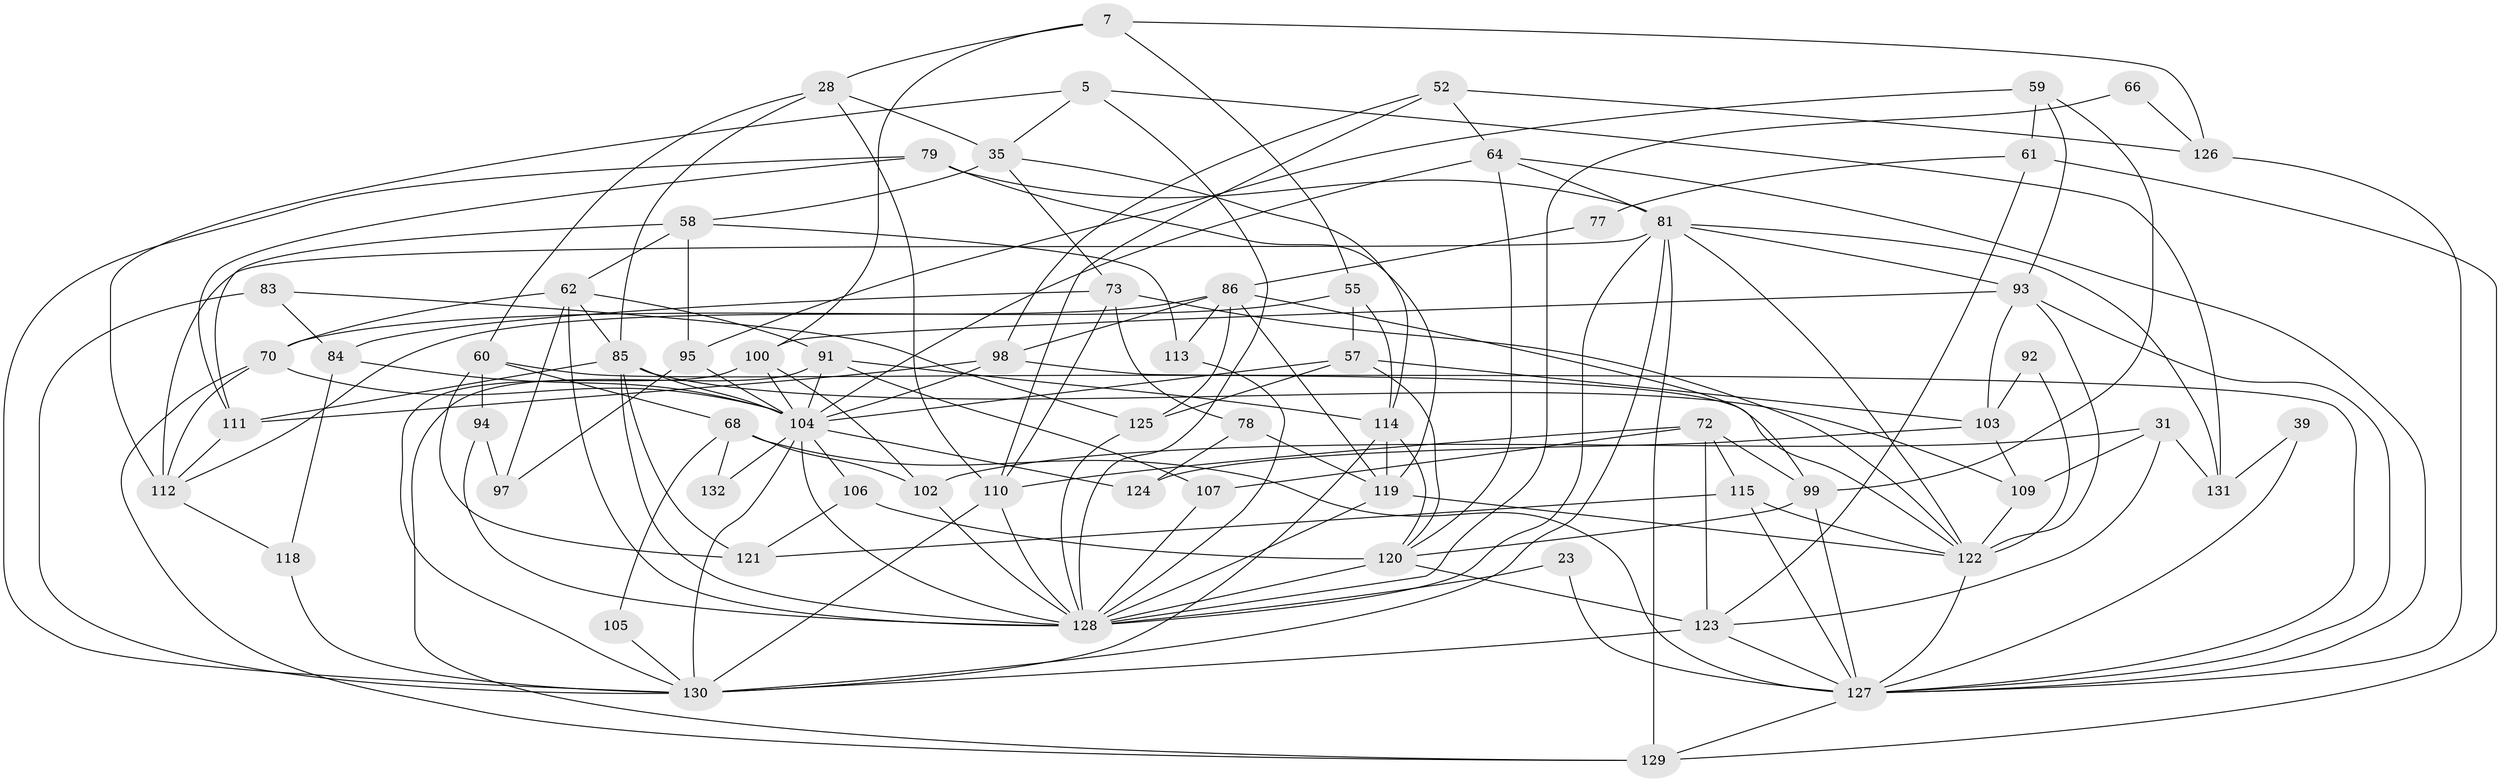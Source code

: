 // original degree distribution, {3: 0.2727272727272727, 4: 0.2803030303030303, 5: 0.22727272727272727, 8: 0.03787878787878788, 6: 0.045454545454545456, 2: 0.12121212121212122, 7: 0.015151515151515152}
// Generated by graph-tools (version 1.1) at 2025/52/03/09/25 04:52:18]
// undirected, 66 vertices, 163 edges
graph export_dot {
graph [start="1"]
  node [color=gray90,style=filled];
  5;
  7;
  23;
  28;
  31;
  35;
  39;
  52;
  55;
  57;
  58;
  59;
  60 [super="+51"];
  61;
  62 [super="+48"];
  64;
  66;
  68 [super="+50"];
  70 [super="+37"];
  72;
  73 [super="+67"];
  77;
  78 [super="+42"];
  79;
  81 [super="+11+74+21+71"];
  83;
  84;
  85 [super="+25+10"];
  86 [super="+22"];
  91 [super="+38"];
  92;
  93 [super="+12+49"];
  94;
  95 [super="+26"];
  97;
  98 [super="+24"];
  99;
  100 [super="+47"];
  102 [super="+40+34"];
  103 [super="+75"];
  104 [super="+56+53+96"];
  105;
  106 [super="+41"];
  107;
  109 [super="+88"];
  110 [super="+45+76"];
  111;
  112 [super="+87"];
  113 [super="+18"];
  114 [super="+6+82"];
  115;
  118;
  119 [super="+63"];
  120 [super="+117+32"];
  121;
  122 [super="+69+90"];
  123 [super="+101"];
  124;
  125 [super="+43"];
  126;
  127 [super="+27+116"];
  128 [super="+9+108+65"];
  129 [super="+17"];
  130 [super="+89"];
  131;
  132;
  5 -- 131;
  5 -- 35;
  5 -- 112;
  5 -- 128;
  7 -- 55;
  7 -- 28;
  7 -- 126;
  7 -- 100;
  23 -- 128;
  23 -- 127;
  28 -- 35;
  28 -- 85;
  28 -- 60;
  28 -- 110;
  31 -- 131;
  31 -- 109 [weight=2];
  31 -- 102;
  31 -- 123;
  35 -- 58;
  35 -- 114;
  35 -- 73;
  39 -- 131;
  39 -- 127;
  52 -- 64;
  52 -- 126;
  52 -- 98;
  52 -- 110;
  55 -- 70;
  55 -- 57;
  55 -- 114;
  57 -- 125;
  57 -- 120;
  57 -- 104;
  57 -- 103;
  58 -- 62;
  58 -- 95;
  58 -- 111;
  58 -- 113;
  59 -- 99;
  59 -- 93;
  59 -- 61;
  59 -- 95;
  60 -- 122;
  60 -- 68;
  60 -- 94;
  60 -- 121;
  61 -- 129;
  61 -- 77;
  61 -- 123;
  62 -- 85 [weight=2];
  62 -- 128 [weight=2];
  62 -- 97;
  62 -- 70;
  62 -- 91;
  64 -- 120;
  64 -- 81;
  64 -- 127;
  64 -- 104;
  66 -- 126;
  66 -- 128;
  68 -- 127 [weight=3];
  68 -- 132;
  68 -- 105;
  68 -- 102;
  70 -- 129;
  70 -- 112;
  70 -- 104;
  72 -- 115;
  72 -- 99;
  72 -- 107;
  72 -- 123;
  72 -- 110;
  73 -- 84;
  73 -- 78;
  73 -- 110 [weight=2];
  73 -- 122;
  77 -- 86;
  78 -- 124;
  78 -- 119;
  79 -- 119 [weight=2];
  79 -- 81;
  79 -- 111;
  79 -- 130;
  81 -- 129;
  81 -- 122 [weight=3];
  81 -- 112 [weight=3];
  81 -- 128 [weight=2];
  81 -- 131;
  81 -- 93;
  81 -- 130;
  83 -- 125;
  83 -- 84;
  83 -- 130;
  84 -- 118;
  84 -- 104;
  85 -- 121 [weight=2];
  85 -- 111;
  85 -- 109;
  85 -- 128;
  85 -- 104;
  86 -- 99;
  86 -- 98;
  86 -- 112;
  86 -- 113;
  86 -- 119;
  86 -- 125;
  91 -- 107;
  91 -- 129;
  91 -- 114;
  91 -- 104;
  92 -- 122;
  92 -- 103;
  93 -- 100 [weight=2];
  93 -- 127;
  93 -- 122;
  93 -- 103;
  94 -- 97;
  94 -- 128;
  95 -- 97;
  95 -- 104 [weight=2];
  98 -- 104;
  98 -- 111;
  98 -- 127;
  99 -- 120;
  99 -- 127;
  100 -- 130 [weight=2];
  100 -- 102 [weight=2];
  100 -- 104;
  102 -- 128;
  103 -- 124;
  103 -- 109;
  104 -- 124 [weight=3];
  104 -- 132 [weight=2];
  104 -- 128 [weight=3];
  104 -- 106;
  104 -- 130;
  105 -- 130;
  106 -- 121;
  106 -- 120;
  107 -- 128;
  109 -- 122 [weight=3];
  110 -- 130 [weight=2];
  110 -- 128;
  111 -- 112;
  112 -- 118;
  113 -- 128;
  114 -- 119 [weight=3];
  114 -- 120;
  114 -- 130;
  115 -- 122;
  115 -- 121;
  115 -- 127;
  118 -- 130;
  119 -- 122 [weight=2];
  119 -- 128 [weight=2];
  120 -- 128 [weight=3];
  120 -- 123;
  122 -- 127;
  123 -- 130 [weight=2];
  123 -- 127;
  125 -- 128 [weight=2];
  126 -- 127;
  127 -- 129;
}
